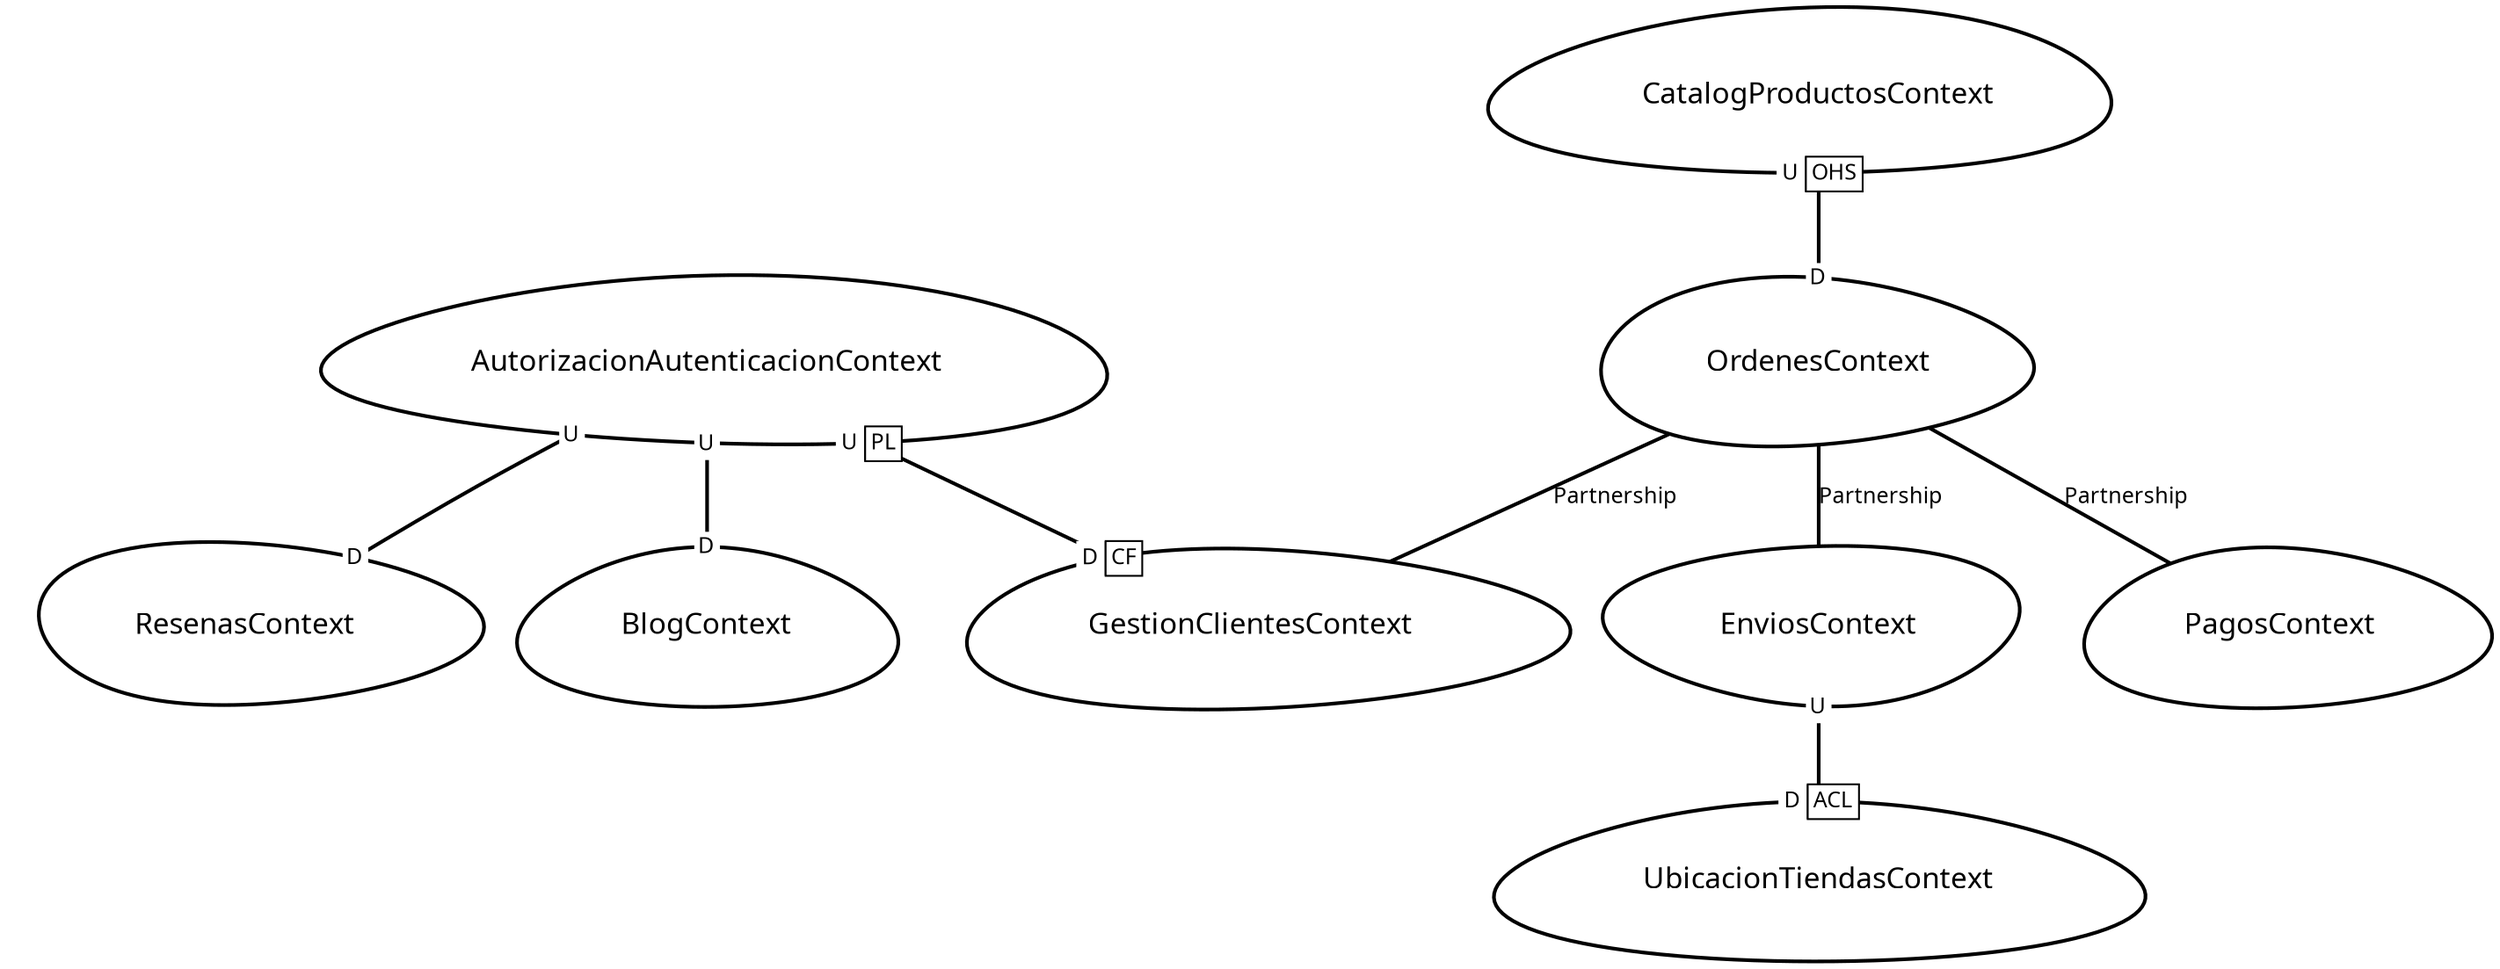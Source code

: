 digraph "ContextMapGraph" {
graph ["imagepath"="/tmp/GraphvizJava"]
"AutorizacionAutenticacionContext" ["margin"="0.3","orientation"="107","shape"="egg","fontsize"="16","style"="bold","label"="AutorizacionAutenticacionContext\n","fontname"="sans-serif"]
"ResenasContext" ["margin"="0.3","orientation"="152","shape"="egg","fontsize"="16","style"="bold","label"="ResenasContext\n","fontname"="sans-serif"]
"BlogContext" ["margin"="0.3","orientation"="1","shape"="egg","fontsize"="16","style"="bold","label"="BlogContext\n","fontname"="sans-serif"]
"GestionClientesContext" ["margin"="0.3","orientation"="21","shape"="egg","fontsize"="16","style"="bold","label"="GestionClientesContext\n","fontname"="sans-serif"]
"CatalogProductosContext" ["margin"="0.3","orientation"="233","shape"="egg","fontsize"="16","style"="bold","label"="CatalogProductosContext\n","fontname"="sans-serif"]
"OrdenesContext" ["margin"="0.3","orientation"="261","shape"="egg","fontsize"="16","style"="bold","label"="OrdenesContext\n","fontname"="sans-serif"]
"EnviosContext" ["margin"="0.3","orientation"="192","shape"="egg","fontsize"="16","style"="bold","label"="EnviosContext\n","fontname"="sans-serif"]
"UbicacionTiendasContext" ["margin"="0.3","orientation"="1","shape"="egg","fontsize"="16","style"="bold","label"="UbicacionTiendasContext\n","fontname"="sans-serif"]
"PagosContext" ["margin"="0.3","orientation"="13","shape"="egg","fontsize"="16","style"="bold","label"="PagosContext\n","fontname"="sans-serif"]
"AutorizacionAutenticacionContext" -> "ResenasContext" ["headlabel"=<<table cellspacing="0" cellborder="0" border="0">
<tr><td bgcolor="white">D</td></tr>
</table>>,"labeldistance"="0","fontsize"="12","taillabel"=<<table cellspacing="0" cellborder="0" border="0">
<tr><td bgcolor="white">U</td></tr>
</table>>,"style"="bold","label"="                                        ","dir"="none","fontname"="sans-serif"]
"AutorizacionAutenticacionContext" -> "BlogContext" ["headlabel"=<<table cellspacing="0" cellborder="0" border="0">
<tr><td bgcolor="white">D</td></tr>
</table>>,"labeldistance"="0","fontsize"="12","taillabel"=<<table cellspacing="0" cellborder="0" border="0">
<tr><td bgcolor="white">U</td></tr>
</table>>,"style"="bold","label"="                                        ","dir"="none","fontname"="sans-serif"]
"AutorizacionAutenticacionContext" -> "GestionClientesContext" ["headlabel"=<<table cellspacing="0" cellborder="1" border="0">
<tr><td bgcolor="white" sides="r">D</td><td sides="trbl" bgcolor="white"><font>CF</font></td></tr>
</table>>,"labeldistance"="0","fontsize"="12","taillabel"=<<table cellspacing="0" cellborder="1" border="0">
<tr><td bgcolor="white" sides="r">U</td><td sides="trbl" bgcolor="white"><font>PL</font></td></tr>
</table>>,"style"="bold","label"="                                        ","dir"="none","fontname"="sans-serif"]
"CatalogProductosContext" -> "OrdenesContext" ["headlabel"=<<table cellspacing="0" cellborder="0" border="0">
<tr><td bgcolor="white">D</td></tr>
</table>>,"labeldistance"="0","fontsize"="12","taillabel"=<<table cellspacing="0" cellborder="1" border="0">
<tr><td bgcolor="white" sides="r">U</td><td sides="trbl" bgcolor="white"><font>OHS</font></td></tr>
</table>>,"style"="bold","label"="                                        ","dir"="none","fontname"="sans-serif"]
"OrdenesContext" -> "GestionClientesContext" ["fontsize"="12","style"="bold","label"="Partnership","dir"="none","fontname"="sans-serif"]
"OrdenesContext" -> "EnviosContext" ["fontsize"="12","style"="bold","label"="Partnership","dir"="none","fontname"="sans-serif"]
"OrdenesContext" -> "PagosContext" ["fontsize"="12","style"="bold","label"="Partnership","dir"="none","fontname"="sans-serif"]
"EnviosContext" -> "UbicacionTiendasContext" ["headlabel"=<<table cellspacing="0" cellborder="1" border="0">
<tr><td bgcolor="white" sides="r">D</td><td sides="trbl" bgcolor="white"><font>ACL</font></td></tr>
</table>>,"labeldistance"="0","fontsize"="12","taillabel"=<<table cellspacing="0" cellborder="0" border="0">
<tr><td bgcolor="white">U</td></tr>
</table>>,"style"="bold","label"="                                        ","dir"="none","fontname"="sans-serif"]
}